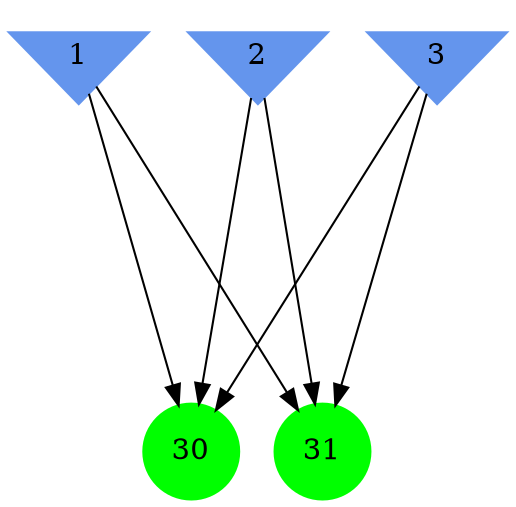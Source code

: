 digraph brain {
	ranksep=2.0;
	1 [shape=invtriangle,style=filled,color=cornflowerblue];
	2 [shape=invtriangle,style=filled,color=cornflowerblue];
	3 [shape=invtriangle,style=filled,color=cornflowerblue];
	30 [shape=circle,style=filled,color=green];
	31 [shape=circle,style=filled,color=green];
	3	->	30;
	3	->	31;
	1	->	30;
	1	->	31;
	2	->	30;
	2	->	31;
	{ rank=same; 1; 2; 3; }
	{ rank=same; }
	{ rank=same; 30; 31; }
}
